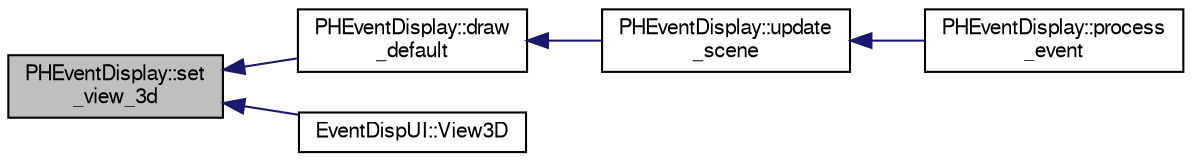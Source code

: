 digraph "PHEventDisplay::set_view_3d"
{
  bgcolor="transparent";
  edge [fontname="FreeSans",fontsize="10",labelfontname="FreeSans",labelfontsize="10"];
  node [fontname="FreeSans",fontsize="10",shape=record];
  rankdir="LR";
  Node1 [label="PHEventDisplay::set\l_view_3d",height=0.2,width=0.4,color="black", fillcolor="grey75", style="filled" fontcolor="black"];
  Node1 -> Node2 [dir="back",color="midnightblue",fontsize="10",style="solid",fontname="FreeSans"];
  Node2 [label="PHEventDisplay::draw\l_default",height=0.2,width=0.4,color="black",URL="$d1/dce/classPHEventDisplay.html#a9c699447114eee782d4e6b47d2e66bca"];
  Node2 -> Node3 [dir="back",color="midnightblue",fontsize="10",style="solid",fontname="FreeSans"];
  Node3 [label="PHEventDisplay::update\l_scene",height=0.2,width=0.4,color="black",URL="$d1/dce/classPHEventDisplay.html#a03cc55b6afc4f9adf7e1f407e290d73d"];
  Node3 -> Node4 [dir="back",color="midnightblue",fontsize="10",style="solid",fontname="FreeSans"];
  Node4 [label="PHEventDisplay::process\l_event",height=0.2,width=0.4,color="black",URL="$d1/dce/classPHEventDisplay.html#afed380a0d21e7186dd7c91b03ac69f12",tooltip="Event processing. "];
  Node1 -> Node5 [dir="back",color="midnightblue",fontsize="10",style="solid",fontname="FreeSans"];
  Node5 [label="EventDispUI::View3D",height=0.2,width=0.4,color="black",URL="$d8/d6d/classEventDispUI.html#aef1a8e632f480222e5ff1c5aeedaa1a7"];
}
